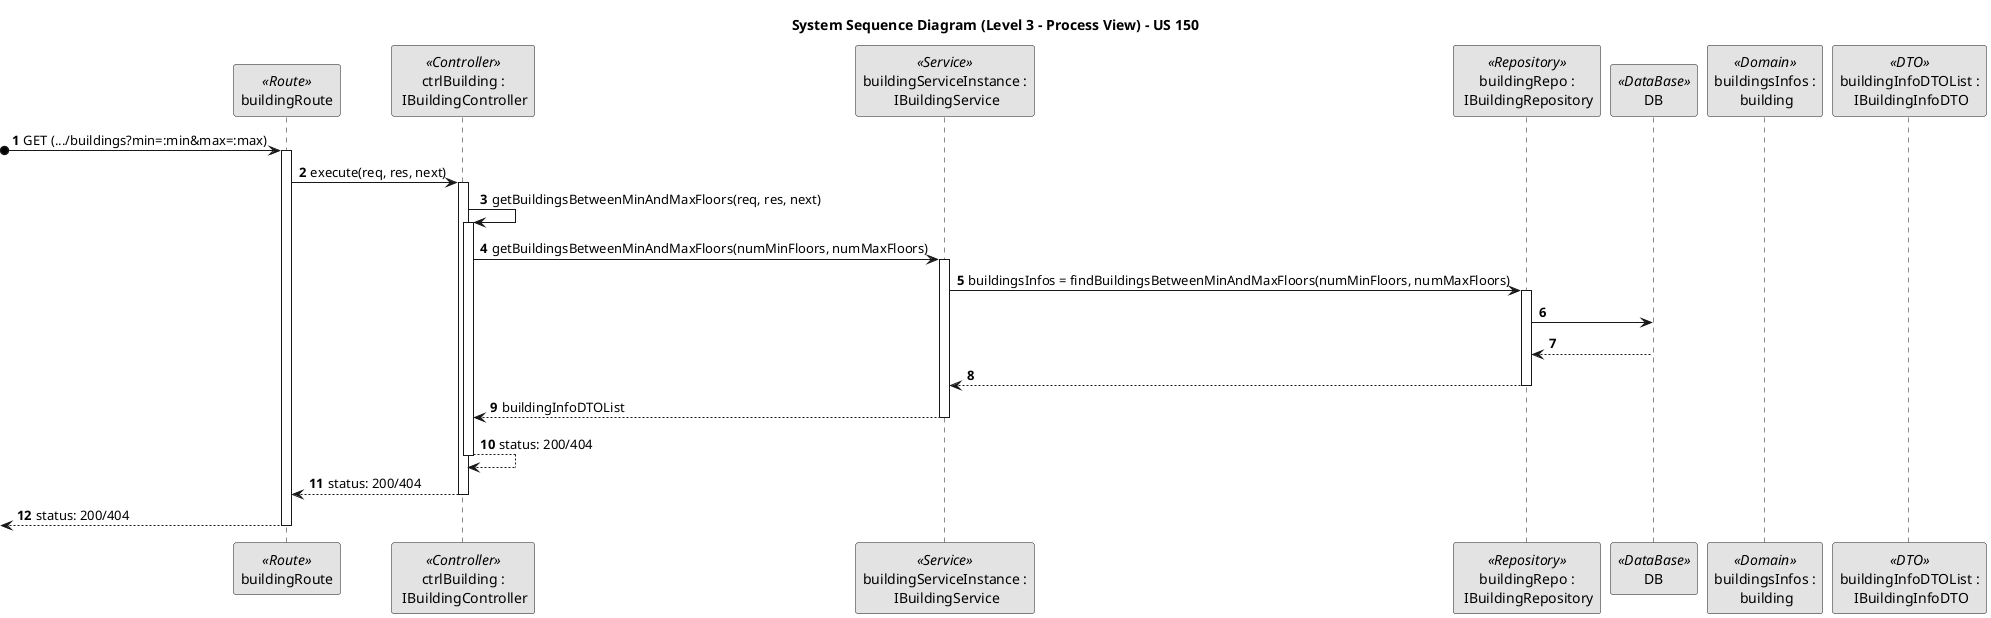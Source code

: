 @startuml
skinparam monochrome true
skinparam packageStyle rectangle
skinparam shadowing false

title System Sequence Diagram (Level 3 - Process View) - US 150
autonumber

participant "buildingRoute" as route <<Route>>
participant "ctrlBuilding :\n IBuildingController" as controller <<Controller>>
participant "buildingServiceInstance :\n IBuildingService" as service <<Service>>
participant "buildingRepo :\n IBuildingRepository" as repo <<Repository>>
participant "DB" as db <<DataBase>>

participant "buildingsInfos :\n building" as buildingsInfos <<Domain>>
participant "buildingInfoDTOList :\n IBuildingInfoDTO" as buildingInfoDTOList <<DTO>>

?o-> route : GET (.../buildings?min=:min&max=:max)
activate route

    route -> controller : execute(req, res, next)
    activate controller
        controller -> controller : getBuildingsBetweenMinAndMaxFloors(req, res, next)
        activate controller
            controller -> service : getBuildingsBetweenMinAndMaxFloors(numMinFloors, numMaxFloors)
            activate service
                service -> repo : buildingsInfos = findBuildingsBetweenMinAndMaxFloors(numMinFloors, numMaxFloors)
                activate repo
                    repo -> db :
                    db --> repo :
                    repo --> service : 
                deactivate repo
                service --> controller : buildingInfoDTOList
            deactivate service

            controller --> controller : status: 200/404

        deactivate controller
        
        controller --> route : status: 200/404
    
    deactivate controller

    <-- route : status: 200/404
deactivate route

@enduml